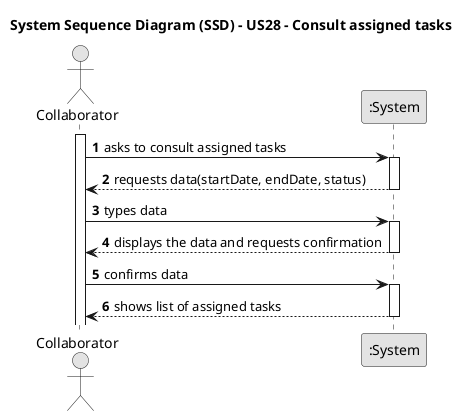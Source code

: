 @startuml
skinparam monochrome true
skinparam packageStyle rectangle
skinparam shadowing false

title System Sequence Diagram (SSD) - US28 - Consult assigned tasks

autonumber

actor "Collaborator" as Col
participant ":System" as System

activate Col

    Col -> System : asks to consult assigned tasks
    activate System

    System --> Col : requests data(startDate, endDate, status)
    deactivate System

    Col->System: types data
    activate System

    System --> Col : displays the data and requests confirmation
    deactivate System

    Col -> System : confirms data
    activate System

    System --> Col : shows list of assigned tasks
    deactivate System

@enduml